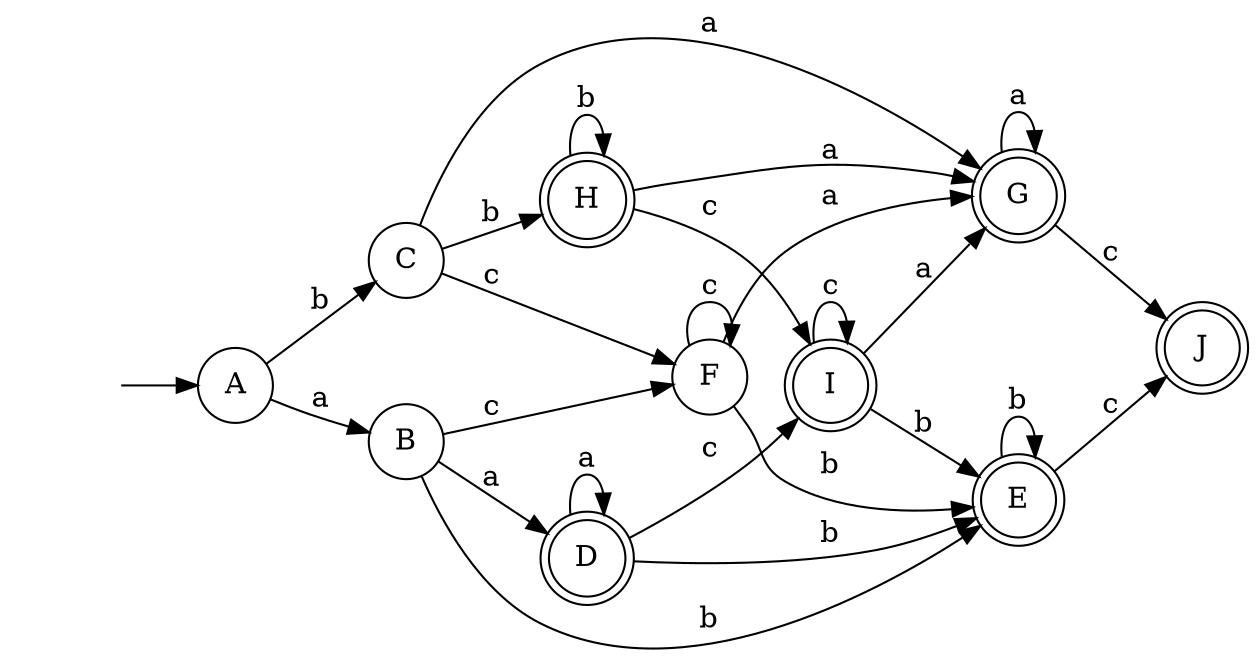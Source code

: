 digraph Lenguaje2 {

	Inicial[shape = plaintext, label = ""];
	rankdir = LR;
	A [shape = circle];
	B [shape = circle];
	C [shape = circle];
	D [shape = doublecircle];
	E [shape = doublecircle];
	F [shape = circle];
	G [shape = doublecircle];
	H [shape = doublecircle];
	I [shape = doublecircle];
	J [shape = doublecircle];

	Inicial -> A;
	A -> B [label = "a"];
	A -> C [label = "b"];
	B -> D [label = "a"];
	B -> E [label = "b"];
	B -> F [label = "c"];
	C -> G [label = "a"];
	C -> H [label = "b"];
	C -> F [label = "c"];
	D -> D [label = "a"];
	D -> E [label = "b"];
	D -> I [label = "c"];
	E -> E [label = "b"];
	E -> J [label = "c"];
	F -> G [label = "a"];
	F -> E [label = "b"];
	F -> F [label = "c"];
	G -> G [label = "a"];
	G -> J [label = "c"];
	H -> G [label = "a"];
	H -> H [label = "b"];
	H -> I [label = "c"];
	I -> G [label = "a"];
	I -> E [label = "b"];
	I -> I [label = "c"];

}

